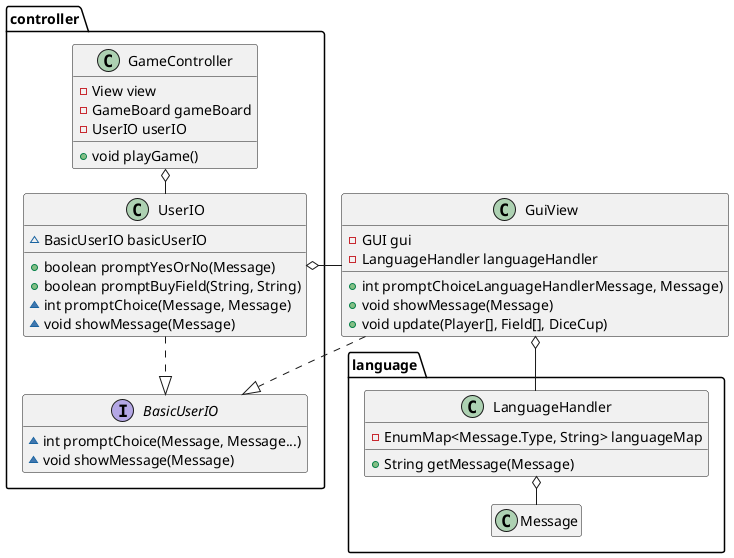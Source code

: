 @startuml
'skinparam linetype ortho
'skinparam linetype polyline
hide empty members

skinparam ranksep 25


class GuiView {
    - GUI gui
    - LanguageHandler languageHandler
    + int promptChoiceLanguageHandlerMessage, Message)
    + void showMessage(Message)
    + void update(Player[], Field[], DiceCup)
}


package language {
    class LanguageHandler {
        - EnumMap<Message.Type, String> languageMap
        + String getMessage(Message)
    }
}

package controller {
    interface BasicUserIO {
        ~ int promptChoice(Message, Message...)
        ~ void showMessage(Message)
    }

    class UserIO {
        ~ BasicUserIO basicUserIO
        + boolean promptYesOrNo(Message)
        + boolean promptBuyField(String, String)
        ~ int promptChoice(Message, Message)
        ~ void showMessage(Message)
    }
    class GameController {
        - View view
        - GameBoard gameBoard
        - UserIO userIO
        + void playGame()
    }
}
'GuiView .up.|> BasicUserIO
'GuiView *-- LangController
'UserIO .down.|> BasicUserIO
'GameController *-right- UserIO

'LangController *.left. Message

'Message +-- Type


GuiView o-- LanguageHandler
LanguageHandler o-- language.Message
UserIO o-right- GuiView
GuiView .right[norank].|> BasicUserIO



GameController o-- UserIO
UserIO ..|> BasicUserIO
@enduml

